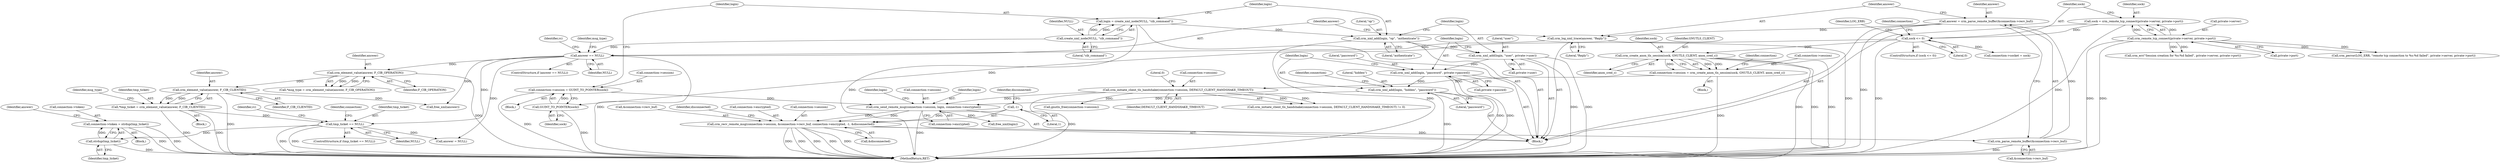 digraph "0_pacemaker_564f7cc2a51dcd2f28ab12a13394f31be5aa3c93_10@API" {
"1000367" [label="(Call,connection->token = strdup(tmp_ticket))"];
"1000371" [label="(Call,strdup(tmp_ticket))"];
"1000357" [label="(Call,tmp_ticket == NULL)"];
"1000338" [label="(Call,*tmp_ticket = crm_element_value(answer, F_CIB_CLIENTID))"];
"1000340" [label="(Call,crm_element_value(answer, F_CIB_CLIENTID))"];
"1000334" [label="(Call,crm_element_value(answer, F_CIB_OPERATION))"];
"1000321" [label="(Call,answer == NULL)"];
"1000317" [label="(Call,crm_log_xml_trace(answer, \"Reply\"))"];
"1000310" [label="(Call,answer = crm_parse_remote_buffer(&connection->recv_buf))"];
"1000312" [label="(Call,crm_parse_remote_buffer(&connection->recv_buf))"];
"1000288" [label="(Call,crm_recv_remote_msg(connection->session, &connection->recv_buf, connection->encrypted, -1, &disconnected))"];
"1000278" [label="(Call,crm_send_remote_msg(connection->session, login, connection->encrypted))"];
"1000247" [label="(Call,connection->session = GUINT_TO_POINTER(sock))"];
"1000251" [label="(Call,GUINT_TO_POINTER(sock))"];
"1000166" [label="(Call,sock <= 0)"];
"1000156" [label="(Call,sock = crm_remote_tcp_connect(private->server, private->port))"];
"1000158" [label="(Call,crm_remote_tcp_connect(private->server, private->port))"];
"1000211" [label="(Call,crm_initiate_client_tls_handshake(connection->session, DEFAULT_CLIENT_HANDSHAKE_TIMEOUT))"];
"1000201" [label="(Call,connection->session = crm_create_anon_tls_session(sock, GNUTLS_CLIENT, anon_cred_c))"];
"1000205" [label="(Call,crm_create_anon_tls_session(sock, GNUTLS_CLIENT, anon_cred_c))"];
"1000274" [label="(Call,crm_xml_add(login, \"hidden\", \"password\"))"];
"1000268" [label="(Call,crm_xml_add(login, \"password\", private->passwd))"];
"1000262" [label="(Call,crm_xml_add(login, \"user\", private->user))"];
"1000258" [label="(Call,crm_xml_add(login, \"op\", \"authenticate\"))"];
"1000253" [label="(Call,login = create_xml_node(NULL, \"cib_command\"))"];
"1000255" [label="(Call,create_xml_node(NULL, \"cib_command\"))"];
"1000299" [label="(Call,-1)"];
"1000263" [label="(Identifier,login)"];
"1000274" [label="(Call,crm_xml_add(login, \"hidden\", \"password\"))"];
"1000357" [label="(Call,tmp_ticket == NULL)"];
"1000156" [label="(Call,sock = crm_remote_tcp_connect(private->server, private->port))"];
"1000371" [label="(Call,strdup(tmp_ticket))"];
"1000257" [label="(Literal,\"cib_command\")"];
"1000320" [label="(ControlStructure,if (answer == NULL))"];
"1000213" [label="(Identifier,connection)"];
"1000280" [label="(Identifier,connection)"];
"1000179" [label="(Call,connection->socket = sock)"];
"1000165" [label="(ControlStructure,if (sock <= 0))"];
"1000292" [label="(Call,&connection->recv_buf)"];
"1000275" [label="(Identifier,login)"];
"1000254" [label="(Identifier,login)"];
"1000345" [label="(Identifier,msg_type)"];
"1000304" [label="(Identifier,disconnected)"];
"1000282" [label="(Identifier,login)"];
"1000312" [label="(Call,crm_parse_remote_buffer(&connection->recv_buf))"];
"1000366" [label="(Block,)"];
"1000270" [label="(Literal,\"password\")"];
"1000278" [label="(Call,crm_send_remote_msg(connection->session, login, connection->encrypted))"];
"1000369" [label="(Identifier,connection)"];
"1000212" [label="(Call,connection->session)"];
"1000356" [label="(ControlStructure,if (tmp_ticket == NULL))"];
"1000166" [label="(Call,sock <= 0)"];
"1000300" [label="(Literal,1)"];
"1000374" [label="(Identifier,answer)"];
"1000340" [label="(Call,crm_element_value(answer, F_CIB_CLIENTID))"];
"1000373" [label="(Call,free_xml(answer))"];
"1000288" [label="(Call,crm_recv_remote_msg(connection->session, &connection->recv_buf, connection->encrypted, -1, &disconnected))"];
"1000261" [label="(Literal,\"authenticate\")"];
"1000277" [label="(Literal,\"password\")"];
"1000286" [label="(Call,free_xml(login))"];
"1000211" [label="(Call,crm_initiate_client_tls_handshake(connection->session, DEFAULT_CLIENT_HANDSHAKE_TIMEOUT))"];
"1000170" [label="(Call,crm_perror(LOG_ERR, \"remote tcp connection to %s:%d failed\", private->server, private->port))"];
"1000339" [label="(Identifier,tmp_ticket)"];
"1000367" [label="(Call,connection->token = strdup(tmp_ticket))"];
"1000283" [label="(Call,connection->encrypted)"];
"1000299" [label="(Call,-1)"];
"1000167" [label="(Identifier,sock)"];
"1000205" [label="(Call,crm_create_anon_tls_session(sock, GNUTLS_CLIENT, anon_cred_c))"];
"1000318" [label="(Identifier,answer)"];
"1000323" [label="(Identifier,NULL)"];
"1000260" [label="(Literal,\"op\")"];
"1000359" [label="(Identifier,NULL)"];
"1000375" [label="(Call,answer = NULL)"];
"1000313" [label="(Call,&connection->recv_buf)"];
"1000287" [label="(Identifier,login)"];
"1000259" [label="(Identifier,login)"];
"1000207" [label="(Identifier,GNUTLS_CLIENT)"];
"1000332" [label="(Call,*msg_type = crm_element_value(answer, F_CIB_OPERATION))"];
"1000333" [label="(Identifier,msg_type)"];
"1000231" [label="(Call,gnutls_free(connection->session))"];
"1000342" [label="(Identifier,F_CIB_CLIENTID)"];
"1000251" [label="(Call,GUINT_TO_POINTER(sock))"];
"1000268" [label="(Call,crm_xml_add(login, \"password\", private->passwd))"];
"1000157" [label="(Identifier,sock)"];
"1000158" [label="(Call,crm_remote_tcp_connect(private->server, private->port))"];
"1000302" [label="(Identifier,disconnected)"];
"1000311" [label="(Identifier,answer)"];
"1000215" [label="(Identifier,DEFAULT_CLIENT_HANDSHAKE_TIMEOUT)"];
"1000201" [label="(Call,connection->session = crm_create_anon_tls_session(sock, GNUTLS_CLIENT, anon_cred_c))"];
"1000279" [label="(Call,connection->session)"];
"1000317" [label="(Call,crm_log_xml_trace(answer, \"Reply\"))"];
"1000247" [label="(Call,connection->session = GUINT_TO_POINTER(sock))"];
"1000256" [label="(Identifier,NULL)"];
"1000296" [label="(Call,connection->encrypted)"];
"1000168" [label="(Literal,0)"];
"1000358" [label="(Identifier,tmp_ticket)"];
"1000188" [label="(Block,)"];
"1000181" [label="(Identifier,connection)"];
"1000264" [label="(Literal,\"user\")"];
"1000330" [label="(Block,)"];
"1000338" [label="(Call,*tmp_ticket = crm_element_value(answer, F_CIB_CLIENTID))"];
"1000322" [label="(Identifier,answer)"];
"1000159" [label="(Call,private->server)"];
"1000206" [label="(Identifier,sock)"];
"1000310" [label="(Call,answer = crm_parse_remote_buffer(&connection->recv_buf))"];
"1000218" [label="(Call,crm_err(\"Session creation for %s:%d failed\", private->server, private->port))"];
"1000253" [label="(Call,login = create_xml_node(NULL, \"cib_command\"))"];
"1000202" [label="(Call,connection->session)"];
"1000248" [label="(Call,connection->session)"];
"1000246" [label="(Block,)"];
"1000269" [label="(Identifier,login)"];
"1000326" [label="(Identifier,rc)"];
"1000265" [label="(Call,private->user)"];
"1000162" [label="(Call,private->port)"];
"1000108" [label="(Block,)"];
"1000271" [label="(Call,private->passwd)"];
"1000216" [label="(Literal,0)"];
"1000334" [label="(Call,crm_element_value(answer, F_CIB_OPERATION))"];
"1000262" [label="(Call,crm_xml_add(login, \"user\", private->user))"];
"1000210" [label="(Call,crm_initiate_client_tls_handshake(connection->session, DEFAULT_CLIENT_HANDSHAKE_TIMEOUT) != 0)"];
"1000258" [label="(Call,crm_xml_add(login, \"op\", \"authenticate\"))"];
"1000372" [label="(Identifier,tmp_ticket)"];
"1000289" [label="(Call,connection->session)"];
"1000404" [label="(MethodReturn,RET)"];
"1000341" [label="(Identifier,answer)"];
"1000301" [label="(Call,&disconnected)"];
"1000208" [label="(Identifier,anon_cred_c)"];
"1000335" [label="(Identifier,answer)"];
"1000321" [label="(Call,answer == NULL)"];
"1000319" [label="(Literal,\"Reply\")"];
"1000252" [label="(Identifier,sock)"];
"1000336" [label="(Identifier,F_CIB_OPERATION)"];
"1000276" [label="(Literal,\"hidden\")"];
"1000171" [label="(Identifier,LOG_ERR)"];
"1000362" [label="(Identifier,rc)"];
"1000368" [label="(Call,connection->token)"];
"1000255" [label="(Call,create_xml_node(NULL, \"cib_command\"))"];
"1000367" -> "1000366"  [label="AST: "];
"1000367" -> "1000371"  [label="CFG: "];
"1000368" -> "1000367"  [label="AST: "];
"1000371" -> "1000367"  [label="AST: "];
"1000374" -> "1000367"  [label="CFG: "];
"1000367" -> "1000404"  [label="DDG: "];
"1000367" -> "1000404"  [label="DDG: "];
"1000371" -> "1000367"  [label="DDG: "];
"1000371" -> "1000372"  [label="CFG: "];
"1000372" -> "1000371"  [label="AST: "];
"1000371" -> "1000404"  [label="DDG: "];
"1000357" -> "1000371"  [label="DDG: "];
"1000357" -> "1000356"  [label="AST: "];
"1000357" -> "1000359"  [label="CFG: "];
"1000358" -> "1000357"  [label="AST: "];
"1000359" -> "1000357"  [label="AST: "];
"1000362" -> "1000357"  [label="CFG: "];
"1000369" -> "1000357"  [label="CFG: "];
"1000357" -> "1000404"  [label="DDG: "];
"1000357" -> "1000404"  [label="DDG: "];
"1000338" -> "1000357"  [label="DDG: "];
"1000321" -> "1000357"  [label="DDG: "];
"1000357" -> "1000375"  [label="DDG: "];
"1000338" -> "1000330"  [label="AST: "];
"1000338" -> "1000340"  [label="CFG: "];
"1000339" -> "1000338"  [label="AST: "];
"1000340" -> "1000338"  [label="AST: "];
"1000345" -> "1000338"  [label="CFG: "];
"1000338" -> "1000404"  [label="DDG: "];
"1000338" -> "1000404"  [label="DDG: "];
"1000340" -> "1000338"  [label="DDG: "];
"1000340" -> "1000338"  [label="DDG: "];
"1000340" -> "1000342"  [label="CFG: "];
"1000341" -> "1000340"  [label="AST: "];
"1000342" -> "1000340"  [label="AST: "];
"1000340" -> "1000404"  [label="DDG: "];
"1000334" -> "1000340"  [label="DDG: "];
"1000340" -> "1000373"  [label="DDG: "];
"1000334" -> "1000332"  [label="AST: "];
"1000334" -> "1000336"  [label="CFG: "];
"1000335" -> "1000334"  [label="AST: "];
"1000336" -> "1000334"  [label="AST: "];
"1000332" -> "1000334"  [label="CFG: "];
"1000334" -> "1000404"  [label="DDG: "];
"1000334" -> "1000332"  [label="DDG: "];
"1000334" -> "1000332"  [label="DDG: "];
"1000321" -> "1000334"  [label="DDG: "];
"1000321" -> "1000320"  [label="AST: "];
"1000321" -> "1000323"  [label="CFG: "];
"1000322" -> "1000321"  [label="AST: "];
"1000323" -> "1000321"  [label="AST: "];
"1000326" -> "1000321"  [label="CFG: "];
"1000333" -> "1000321"  [label="CFG: "];
"1000321" -> "1000404"  [label="DDG: "];
"1000317" -> "1000321"  [label="DDG: "];
"1000255" -> "1000321"  [label="DDG: "];
"1000321" -> "1000373"  [label="DDG: "];
"1000321" -> "1000375"  [label="DDG: "];
"1000317" -> "1000108"  [label="AST: "];
"1000317" -> "1000319"  [label="CFG: "];
"1000318" -> "1000317"  [label="AST: "];
"1000319" -> "1000317"  [label="AST: "];
"1000322" -> "1000317"  [label="CFG: "];
"1000317" -> "1000404"  [label="DDG: "];
"1000310" -> "1000317"  [label="DDG: "];
"1000310" -> "1000108"  [label="AST: "];
"1000310" -> "1000312"  [label="CFG: "];
"1000311" -> "1000310"  [label="AST: "];
"1000312" -> "1000310"  [label="AST: "];
"1000318" -> "1000310"  [label="CFG: "];
"1000310" -> "1000404"  [label="DDG: "];
"1000312" -> "1000310"  [label="DDG: "];
"1000312" -> "1000313"  [label="CFG: "];
"1000313" -> "1000312"  [label="AST: "];
"1000312" -> "1000404"  [label="DDG: "];
"1000288" -> "1000312"  [label="DDG: "];
"1000288" -> "1000108"  [label="AST: "];
"1000288" -> "1000301"  [label="CFG: "];
"1000289" -> "1000288"  [label="AST: "];
"1000292" -> "1000288"  [label="AST: "];
"1000296" -> "1000288"  [label="AST: "];
"1000299" -> "1000288"  [label="AST: "];
"1000301" -> "1000288"  [label="AST: "];
"1000304" -> "1000288"  [label="CFG: "];
"1000288" -> "1000404"  [label="DDG: "];
"1000288" -> "1000404"  [label="DDG: "];
"1000288" -> "1000404"  [label="DDG: "];
"1000288" -> "1000404"  [label="DDG: "];
"1000288" -> "1000404"  [label="DDG: "];
"1000278" -> "1000288"  [label="DDG: "];
"1000278" -> "1000288"  [label="DDG: "];
"1000299" -> "1000288"  [label="DDG: "];
"1000278" -> "1000108"  [label="AST: "];
"1000278" -> "1000283"  [label="CFG: "];
"1000279" -> "1000278"  [label="AST: "];
"1000282" -> "1000278"  [label="AST: "];
"1000283" -> "1000278"  [label="AST: "];
"1000287" -> "1000278"  [label="CFG: "];
"1000278" -> "1000404"  [label="DDG: "];
"1000247" -> "1000278"  [label="DDG: "];
"1000211" -> "1000278"  [label="DDG: "];
"1000274" -> "1000278"  [label="DDG: "];
"1000278" -> "1000286"  [label="DDG: "];
"1000247" -> "1000246"  [label="AST: "];
"1000247" -> "1000251"  [label="CFG: "];
"1000248" -> "1000247"  [label="AST: "];
"1000251" -> "1000247"  [label="AST: "];
"1000254" -> "1000247"  [label="CFG: "];
"1000247" -> "1000404"  [label="DDG: "];
"1000251" -> "1000247"  [label="DDG: "];
"1000251" -> "1000252"  [label="CFG: "];
"1000252" -> "1000251"  [label="AST: "];
"1000251" -> "1000404"  [label="DDG: "];
"1000166" -> "1000251"  [label="DDG: "];
"1000166" -> "1000165"  [label="AST: "];
"1000166" -> "1000168"  [label="CFG: "];
"1000167" -> "1000166"  [label="AST: "];
"1000168" -> "1000166"  [label="AST: "];
"1000171" -> "1000166"  [label="CFG: "];
"1000181" -> "1000166"  [label="CFG: "];
"1000166" -> "1000404"  [label="DDG: "];
"1000156" -> "1000166"  [label="DDG: "];
"1000166" -> "1000179"  [label="DDG: "];
"1000166" -> "1000205"  [label="DDG: "];
"1000156" -> "1000108"  [label="AST: "];
"1000156" -> "1000158"  [label="CFG: "];
"1000157" -> "1000156"  [label="AST: "];
"1000158" -> "1000156"  [label="AST: "];
"1000167" -> "1000156"  [label="CFG: "];
"1000156" -> "1000404"  [label="DDG: "];
"1000158" -> "1000156"  [label="DDG: "];
"1000158" -> "1000156"  [label="DDG: "];
"1000158" -> "1000162"  [label="CFG: "];
"1000159" -> "1000158"  [label="AST: "];
"1000162" -> "1000158"  [label="AST: "];
"1000158" -> "1000404"  [label="DDG: "];
"1000158" -> "1000404"  [label="DDG: "];
"1000158" -> "1000170"  [label="DDG: "];
"1000158" -> "1000170"  [label="DDG: "];
"1000158" -> "1000218"  [label="DDG: "];
"1000158" -> "1000218"  [label="DDG: "];
"1000211" -> "1000210"  [label="AST: "];
"1000211" -> "1000215"  [label="CFG: "];
"1000212" -> "1000211"  [label="AST: "];
"1000215" -> "1000211"  [label="AST: "];
"1000216" -> "1000211"  [label="CFG: "];
"1000211" -> "1000404"  [label="DDG: "];
"1000211" -> "1000210"  [label="DDG: "];
"1000211" -> "1000210"  [label="DDG: "];
"1000201" -> "1000211"  [label="DDG: "];
"1000211" -> "1000231"  [label="DDG: "];
"1000201" -> "1000188"  [label="AST: "];
"1000201" -> "1000205"  [label="CFG: "];
"1000202" -> "1000201"  [label="AST: "];
"1000205" -> "1000201"  [label="AST: "];
"1000213" -> "1000201"  [label="CFG: "];
"1000201" -> "1000404"  [label="DDG: "];
"1000205" -> "1000201"  [label="DDG: "];
"1000205" -> "1000201"  [label="DDG: "];
"1000205" -> "1000201"  [label="DDG: "];
"1000205" -> "1000208"  [label="CFG: "];
"1000206" -> "1000205"  [label="AST: "];
"1000207" -> "1000205"  [label="AST: "];
"1000208" -> "1000205"  [label="AST: "];
"1000205" -> "1000404"  [label="DDG: "];
"1000205" -> "1000404"  [label="DDG: "];
"1000205" -> "1000404"  [label="DDG: "];
"1000274" -> "1000108"  [label="AST: "];
"1000274" -> "1000277"  [label="CFG: "];
"1000275" -> "1000274"  [label="AST: "];
"1000276" -> "1000274"  [label="AST: "];
"1000277" -> "1000274"  [label="AST: "];
"1000280" -> "1000274"  [label="CFG: "];
"1000274" -> "1000404"  [label="DDG: "];
"1000268" -> "1000274"  [label="DDG: "];
"1000268" -> "1000108"  [label="AST: "];
"1000268" -> "1000271"  [label="CFG: "];
"1000269" -> "1000268"  [label="AST: "];
"1000270" -> "1000268"  [label="AST: "];
"1000271" -> "1000268"  [label="AST: "];
"1000275" -> "1000268"  [label="CFG: "];
"1000268" -> "1000404"  [label="DDG: "];
"1000268" -> "1000404"  [label="DDG: "];
"1000262" -> "1000268"  [label="DDG: "];
"1000262" -> "1000108"  [label="AST: "];
"1000262" -> "1000265"  [label="CFG: "];
"1000263" -> "1000262"  [label="AST: "];
"1000264" -> "1000262"  [label="AST: "];
"1000265" -> "1000262"  [label="AST: "];
"1000269" -> "1000262"  [label="CFG: "];
"1000262" -> "1000404"  [label="DDG: "];
"1000262" -> "1000404"  [label="DDG: "];
"1000258" -> "1000262"  [label="DDG: "];
"1000258" -> "1000108"  [label="AST: "];
"1000258" -> "1000261"  [label="CFG: "];
"1000259" -> "1000258"  [label="AST: "];
"1000260" -> "1000258"  [label="AST: "];
"1000261" -> "1000258"  [label="AST: "];
"1000263" -> "1000258"  [label="CFG: "];
"1000258" -> "1000404"  [label="DDG: "];
"1000253" -> "1000258"  [label="DDG: "];
"1000253" -> "1000108"  [label="AST: "];
"1000253" -> "1000255"  [label="CFG: "];
"1000254" -> "1000253"  [label="AST: "];
"1000255" -> "1000253"  [label="AST: "];
"1000259" -> "1000253"  [label="CFG: "];
"1000253" -> "1000404"  [label="DDG: "];
"1000255" -> "1000253"  [label="DDG: "];
"1000255" -> "1000253"  [label="DDG: "];
"1000255" -> "1000257"  [label="CFG: "];
"1000256" -> "1000255"  [label="AST: "];
"1000257" -> "1000255"  [label="AST: "];
"1000299" -> "1000300"  [label="CFG: "];
"1000300" -> "1000299"  [label="AST: "];
"1000302" -> "1000299"  [label="CFG: "];
}
